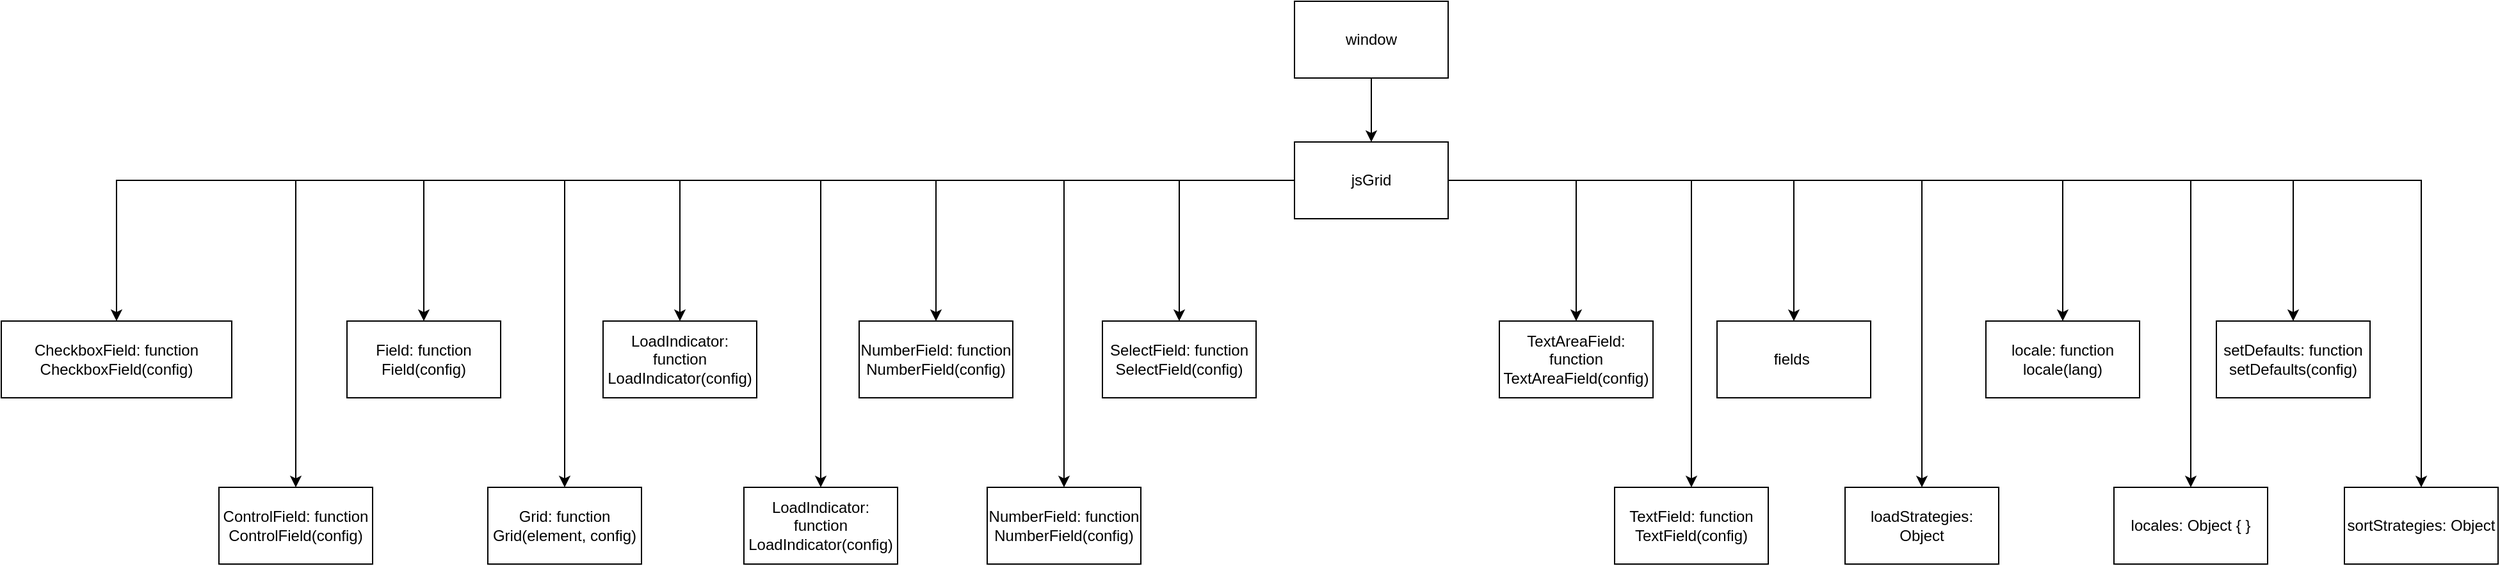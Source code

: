 <mxfile version="14.1.8" type="github">
  <diagram id="D52wYUwa7AdppvzgQ1sX" name="第 1 页">
    <mxGraphModel dx="1819" dy="563" grid="1" gridSize="10" guides="1" tooltips="1" connect="1" arrows="1" fold="1" page="1" pageScale="1" pageWidth="827" pageHeight="1169" math="0" shadow="0">
      <root>
        <mxCell id="0" />
        <mxCell id="1" parent="0" />
        <mxCell id="gMsHHSpNyxdrCpWEvyL_-3" value="" style="edgeStyle=orthogonalEdgeStyle;rounded=0;orthogonalLoop=1;jettySize=auto;html=1;" edge="1" parent="1" source="gMsHHSpNyxdrCpWEvyL_-1" target="gMsHHSpNyxdrCpWEvyL_-2">
          <mxGeometry relative="1" as="geometry" />
        </mxCell>
        <mxCell id="gMsHHSpNyxdrCpWEvyL_-1" value="window" style="rounded=0;whiteSpace=wrap;html=1;" vertex="1" parent="1">
          <mxGeometry x="340" y="120" width="120" height="60" as="geometry" />
        </mxCell>
        <mxCell id="gMsHHSpNyxdrCpWEvyL_-5" value="" style="edgeStyle=orthogonalEdgeStyle;rounded=0;orthogonalLoop=1;jettySize=auto;html=1;" edge="1" parent="1" source="gMsHHSpNyxdrCpWEvyL_-2" target="gMsHHSpNyxdrCpWEvyL_-4">
          <mxGeometry relative="1" as="geometry" />
        </mxCell>
        <mxCell id="gMsHHSpNyxdrCpWEvyL_-8" value="" style="edgeStyle=orthogonalEdgeStyle;rounded=0;orthogonalLoop=1;jettySize=auto;html=1;" edge="1" parent="1" source="gMsHHSpNyxdrCpWEvyL_-2" target="gMsHHSpNyxdrCpWEvyL_-7">
          <mxGeometry relative="1" as="geometry" />
        </mxCell>
        <mxCell id="gMsHHSpNyxdrCpWEvyL_-10" value="" style="edgeStyle=orthogonalEdgeStyle;rounded=0;orthogonalLoop=1;jettySize=auto;html=1;" edge="1" parent="1" source="gMsHHSpNyxdrCpWEvyL_-2" target="gMsHHSpNyxdrCpWEvyL_-9">
          <mxGeometry relative="1" as="geometry" />
        </mxCell>
        <mxCell id="gMsHHSpNyxdrCpWEvyL_-12" value="" style="edgeStyle=orthogonalEdgeStyle;rounded=0;orthogonalLoop=1;jettySize=auto;html=1;" edge="1" parent="1" source="gMsHHSpNyxdrCpWEvyL_-2" target="gMsHHSpNyxdrCpWEvyL_-11">
          <mxGeometry relative="1" as="geometry" />
        </mxCell>
        <mxCell id="gMsHHSpNyxdrCpWEvyL_-14" value="" style="edgeStyle=orthogonalEdgeStyle;rounded=0;orthogonalLoop=1;jettySize=auto;html=1;" edge="1" parent="1" source="gMsHHSpNyxdrCpWEvyL_-2" target="gMsHHSpNyxdrCpWEvyL_-13">
          <mxGeometry relative="1" as="geometry" />
        </mxCell>
        <mxCell id="gMsHHSpNyxdrCpWEvyL_-16" value="" style="edgeStyle=orthogonalEdgeStyle;rounded=0;orthogonalLoop=1;jettySize=auto;html=1;" edge="1" parent="1" source="gMsHHSpNyxdrCpWEvyL_-2" target="gMsHHSpNyxdrCpWEvyL_-15">
          <mxGeometry relative="1" as="geometry" />
        </mxCell>
        <mxCell id="gMsHHSpNyxdrCpWEvyL_-18" value="" style="edgeStyle=orthogonalEdgeStyle;rounded=0;orthogonalLoop=1;jettySize=auto;html=1;" edge="1" parent="1" source="gMsHHSpNyxdrCpWEvyL_-2" target="gMsHHSpNyxdrCpWEvyL_-17">
          <mxGeometry relative="1" as="geometry" />
        </mxCell>
        <mxCell id="gMsHHSpNyxdrCpWEvyL_-20" value="" style="edgeStyle=orthogonalEdgeStyle;rounded=0;orthogonalLoop=1;jettySize=auto;html=1;" edge="1" parent="1" source="gMsHHSpNyxdrCpWEvyL_-2" target="gMsHHSpNyxdrCpWEvyL_-19">
          <mxGeometry relative="1" as="geometry" />
        </mxCell>
        <mxCell id="gMsHHSpNyxdrCpWEvyL_-22" value="" style="edgeStyle=orthogonalEdgeStyle;rounded=0;orthogonalLoop=1;jettySize=auto;html=1;" edge="1" parent="1" source="gMsHHSpNyxdrCpWEvyL_-2" target="gMsHHSpNyxdrCpWEvyL_-21">
          <mxGeometry relative="1" as="geometry" />
        </mxCell>
        <mxCell id="gMsHHSpNyxdrCpWEvyL_-24" value="" style="edgeStyle=orthogonalEdgeStyle;rounded=0;orthogonalLoop=1;jettySize=auto;html=1;" edge="1" parent="1" source="gMsHHSpNyxdrCpWEvyL_-2" target="gMsHHSpNyxdrCpWEvyL_-23">
          <mxGeometry relative="1" as="geometry" />
        </mxCell>
        <mxCell id="gMsHHSpNyxdrCpWEvyL_-26" value="" style="edgeStyle=orthogonalEdgeStyle;rounded=0;orthogonalLoop=1;jettySize=auto;html=1;" edge="1" parent="1" source="gMsHHSpNyxdrCpWEvyL_-2" target="gMsHHSpNyxdrCpWEvyL_-25">
          <mxGeometry relative="1" as="geometry" />
        </mxCell>
        <mxCell id="gMsHHSpNyxdrCpWEvyL_-28" value="" style="edgeStyle=orthogonalEdgeStyle;rounded=0;orthogonalLoop=1;jettySize=auto;html=1;" edge="1" parent="1" source="gMsHHSpNyxdrCpWEvyL_-2" target="gMsHHSpNyxdrCpWEvyL_-27">
          <mxGeometry relative="1" as="geometry" />
        </mxCell>
        <mxCell id="gMsHHSpNyxdrCpWEvyL_-30" value="" style="edgeStyle=orthogonalEdgeStyle;rounded=0;orthogonalLoop=1;jettySize=auto;html=1;" edge="1" parent="1" source="gMsHHSpNyxdrCpWEvyL_-2" target="gMsHHSpNyxdrCpWEvyL_-29">
          <mxGeometry relative="1" as="geometry" />
        </mxCell>
        <mxCell id="gMsHHSpNyxdrCpWEvyL_-32" value="" style="edgeStyle=orthogonalEdgeStyle;rounded=0;orthogonalLoop=1;jettySize=auto;html=1;" edge="1" parent="1" source="gMsHHSpNyxdrCpWEvyL_-2" target="gMsHHSpNyxdrCpWEvyL_-31">
          <mxGeometry relative="1" as="geometry" />
        </mxCell>
        <mxCell id="gMsHHSpNyxdrCpWEvyL_-34" value="" style="edgeStyle=orthogonalEdgeStyle;rounded=0;orthogonalLoop=1;jettySize=auto;html=1;" edge="1" parent="1" source="gMsHHSpNyxdrCpWEvyL_-2" target="gMsHHSpNyxdrCpWEvyL_-33">
          <mxGeometry relative="1" as="geometry" />
        </mxCell>
        <mxCell id="gMsHHSpNyxdrCpWEvyL_-36" value="" style="edgeStyle=orthogonalEdgeStyle;rounded=0;orthogonalLoop=1;jettySize=auto;html=1;" edge="1" parent="1" source="gMsHHSpNyxdrCpWEvyL_-2" target="gMsHHSpNyxdrCpWEvyL_-35">
          <mxGeometry relative="1" as="geometry" />
        </mxCell>
        <mxCell id="gMsHHSpNyxdrCpWEvyL_-38" value="" style="edgeStyle=orthogonalEdgeStyle;rounded=0;orthogonalLoop=1;jettySize=auto;html=1;" edge="1" parent="1" source="gMsHHSpNyxdrCpWEvyL_-2" target="gMsHHSpNyxdrCpWEvyL_-37">
          <mxGeometry relative="1" as="geometry" />
        </mxCell>
        <mxCell id="gMsHHSpNyxdrCpWEvyL_-2" value="jsGrid" style="whiteSpace=wrap;html=1;rounded=0;" vertex="1" parent="1">
          <mxGeometry x="340" y="230" width="120" height="60" as="geometry" />
        </mxCell>
        <mxCell id="gMsHHSpNyxdrCpWEvyL_-4" value="&lt;span class=&quot;message-body-wrapper&quot;&gt;&lt;span class=&quot;message-flex-body&quot;&gt;&lt;span class=&quot;message-body devtools-monospace&quot;&gt;&lt;span class=&quot;object-label&quot;&gt;CheckboxField&lt;/span&gt;&lt;span class=&quot;object-delimiter&quot;&gt;: &lt;/span&gt;&lt;span class=&quot;objectBox objectBox-function&quot; dir=&quot;ltr&quot;&gt;&lt;span class=&quot;objectTitle&quot;&gt;function &lt;/span&gt;CheckboxField(&lt;span class=&quot;param&quot;&gt;config&lt;/span&gt;)&lt;/span&gt;&lt;/span&gt;&lt;/span&gt;&lt;/span&gt;" style="whiteSpace=wrap;html=1;rounded=0;" vertex="1" parent="1">
          <mxGeometry x="-670" y="370" width="180" height="60" as="geometry" />
        </mxCell>
        <mxCell id="gMsHHSpNyxdrCpWEvyL_-7" value="&lt;span class=&quot;message-body-wrapper&quot;&gt;&lt;span class=&quot;message-flex-body&quot;&gt;&lt;span class=&quot;message-body devtools-monospace&quot;&gt;&lt;span class=&quot;object-label&quot;&gt;ControlField&lt;/span&gt;&lt;span class=&quot;object-delimiter&quot;&gt;: &lt;/span&gt;&lt;span class=&quot;objectBox objectBox-function&quot; dir=&quot;ltr&quot;&gt;&lt;span class=&quot;objectTitle&quot;&gt;function &lt;/span&gt;ControlField(&lt;span class=&quot;param&quot;&gt;config&lt;/span&gt;)&lt;/span&gt;&lt;/span&gt;&lt;/span&gt;&lt;/span&gt;" style="whiteSpace=wrap;html=1;rounded=0;" vertex="1" parent="1">
          <mxGeometry x="-500" y="500" width="120" height="60" as="geometry" />
        </mxCell>
        <mxCell id="gMsHHSpNyxdrCpWEvyL_-9" value="&lt;span class=&quot;message-body-wrapper&quot;&gt;&lt;span class=&quot;message-flex-body&quot;&gt;&lt;span class=&quot;message-body devtools-monospace&quot;&gt;&lt;span class=&quot;object-label&quot;&gt;Field&lt;/span&gt;&lt;span class=&quot;object-delimiter&quot;&gt;: &lt;/span&gt;&lt;span class=&quot;objectBox objectBox-function&quot; dir=&quot;ltr&quot;&gt;&lt;span class=&quot;objectTitle&quot;&gt;function &lt;/span&gt;Field(&lt;span class=&quot;param&quot;&gt;config&lt;/span&gt;)&lt;/span&gt;&lt;/span&gt;&lt;/span&gt;&lt;/span&gt;" style="whiteSpace=wrap;html=1;rounded=0;" vertex="1" parent="1">
          <mxGeometry x="-400" y="370" width="120" height="60" as="geometry" />
        </mxCell>
        <mxCell id="gMsHHSpNyxdrCpWEvyL_-11" value="&lt;span class=&quot;message-body-wrapper&quot;&gt;&lt;span class=&quot;message-flex-body&quot;&gt;&lt;span class=&quot;message-body devtools-monospace&quot;&gt;&lt;span class=&quot;object-label&quot;&gt;Grid&lt;/span&gt;&lt;span class=&quot;object-delimiter&quot;&gt;: &lt;/span&gt;&lt;span class=&quot;objectBox objectBox-function&quot; dir=&quot;ltr&quot;&gt;&lt;span class=&quot;objectTitle&quot;&gt;function &lt;/span&gt;Grid(&lt;span class=&quot;param&quot;&gt;element&lt;/span&gt;&lt;span class=&quot;delimiter&quot;&gt;, &lt;/span&gt;&lt;span class=&quot;param&quot;&gt;config&lt;/span&gt;)&lt;/span&gt;&lt;/span&gt;&lt;/span&gt;&lt;/span&gt;" style="whiteSpace=wrap;html=1;rounded=0;" vertex="1" parent="1">
          <mxGeometry x="-290" y="500" width="120" height="60" as="geometry" />
        </mxCell>
        <mxCell id="gMsHHSpNyxdrCpWEvyL_-13" value="&lt;span class=&quot;message-body-wrapper&quot;&gt;&lt;span class=&quot;message-flex-body&quot;&gt;&lt;span class=&quot;message-body devtools-monospace&quot;&gt;&lt;span class=&quot;object-label&quot;&gt;LoadIndicator&lt;/span&gt;&lt;span class=&quot;object-delimiter&quot;&gt;: &lt;/span&gt;&lt;span class=&quot;objectBox objectBox-function&quot; dir=&quot;ltr&quot;&gt;&lt;span class=&quot;objectTitle&quot;&gt;function &lt;/span&gt;LoadIndicator(&lt;span class=&quot;param&quot;&gt;config&lt;/span&gt;)&lt;/span&gt;&lt;/span&gt;&lt;/span&gt;&lt;/span&gt;" style="whiteSpace=wrap;html=1;rounded=0;" vertex="1" parent="1">
          <mxGeometry x="-200" y="370" width="120" height="60" as="geometry" />
        </mxCell>
        <mxCell id="gMsHHSpNyxdrCpWEvyL_-15" value="&lt;span class=&quot;message-body-wrapper&quot;&gt;&lt;span class=&quot;message-flex-body&quot;&gt;&lt;span class=&quot;message-body devtools-monospace&quot;&gt;&lt;span class=&quot;object-label&quot;&gt;LoadIndicator&lt;/span&gt;&lt;span class=&quot;object-delimiter&quot;&gt;: &lt;/span&gt;&lt;span class=&quot;objectBox objectBox-function&quot; dir=&quot;ltr&quot;&gt;&lt;span class=&quot;objectTitle&quot;&gt;function &lt;/span&gt;LoadIndicator(&lt;span class=&quot;param&quot;&gt;config&lt;/span&gt;)&lt;/span&gt;&lt;/span&gt;&lt;/span&gt;&lt;/span&gt;" style="whiteSpace=wrap;html=1;rounded=0;" vertex="1" parent="1">
          <mxGeometry x="-90" y="500" width="120" height="60" as="geometry" />
        </mxCell>
        <mxCell id="gMsHHSpNyxdrCpWEvyL_-17" value="&lt;span class=&quot;message-body-wrapper&quot;&gt;&lt;span class=&quot;message-flex-body&quot;&gt;&lt;span class=&quot;message-body devtools-monospace&quot;&gt;&lt;span class=&quot;object-label&quot;&gt;NumberField&lt;/span&gt;&lt;span class=&quot;object-delimiter&quot;&gt;: &lt;/span&gt;&lt;span class=&quot;objectBox objectBox-function&quot; dir=&quot;ltr&quot;&gt;&lt;span class=&quot;objectTitle&quot;&gt;function &lt;/span&gt;NumberField(&lt;span class=&quot;param&quot;&gt;config&lt;/span&gt;)&lt;/span&gt;&lt;/span&gt;&lt;/span&gt;&lt;/span&gt;" style="whiteSpace=wrap;html=1;rounded=0;" vertex="1" parent="1">
          <mxGeometry y="370" width="120" height="60" as="geometry" />
        </mxCell>
        <mxCell id="gMsHHSpNyxdrCpWEvyL_-19" value="&lt;span class=&quot;message-body-wrapper&quot;&gt;&lt;span class=&quot;message-flex-body&quot;&gt;&lt;span class=&quot;message-body devtools-monospace&quot;&gt;&lt;span class=&quot;object-label&quot;&gt;NumberField&lt;/span&gt;&lt;span class=&quot;object-delimiter&quot;&gt;: &lt;/span&gt;&lt;span class=&quot;objectBox objectBox-function&quot; dir=&quot;ltr&quot;&gt;&lt;span class=&quot;objectTitle&quot;&gt;function &lt;/span&gt;NumberField(&lt;span class=&quot;param&quot;&gt;config&lt;/span&gt;)&lt;/span&gt;&lt;/span&gt;&lt;/span&gt;&lt;/span&gt;" style="whiteSpace=wrap;html=1;rounded=0;" vertex="1" parent="1">
          <mxGeometry x="100" y="500" width="120" height="60" as="geometry" />
        </mxCell>
        <mxCell id="gMsHHSpNyxdrCpWEvyL_-21" value="&lt;span class=&quot;message-body-wrapper&quot;&gt;&lt;span class=&quot;message-flex-body&quot;&gt;&lt;span class=&quot;message-body devtools-monospace&quot;&gt;&lt;span class=&quot;object-label&quot;&gt;SelectField&lt;/span&gt;&lt;span class=&quot;object-delimiter&quot;&gt;: &lt;/span&gt;&lt;span class=&quot;objectBox objectBox-function&quot; dir=&quot;ltr&quot;&gt;&lt;span class=&quot;objectTitle&quot;&gt;function &lt;/span&gt;SelectField(&lt;span class=&quot;param&quot;&gt;config&lt;/span&gt;)&lt;/span&gt;&lt;/span&gt;&lt;/span&gt;&lt;/span&gt;" style="whiteSpace=wrap;html=1;rounded=0;" vertex="1" parent="1">
          <mxGeometry x="190" y="370" width="120" height="60" as="geometry" />
        </mxCell>
        <mxCell id="gMsHHSpNyxdrCpWEvyL_-23" value="&lt;span class=&quot;message-body-wrapper&quot;&gt;&lt;span class=&quot;message-flex-body&quot;&gt;&lt;span class=&quot;message-body devtools-monospace&quot;&gt;&lt;span class=&quot;object-label&quot;&gt;TextAreaField&lt;/span&gt;&lt;span class=&quot;object-delimiter&quot;&gt;: &lt;/span&gt;&lt;span class=&quot;objectBox objectBox-function&quot; dir=&quot;ltr&quot;&gt;&lt;span class=&quot;objectTitle&quot;&gt;function &lt;/span&gt;TextAreaField(&lt;span class=&quot;param&quot;&gt;config&lt;/span&gt;)&lt;/span&gt;&lt;/span&gt;&lt;/span&gt;&lt;/span&gt;" style="whiteSpace=wrap;html=1;rounded=0;" vertex="1" parent="1">
          <mxGeometry x="500" y="370" width="120" height="60" as="geometry" />
        </mxCell>
        <mxCell id="gMsHHSpNyxdrCpWEvyL_-25" value="&lt;span class=&quot;message-body-wrapper&quot;&gt;&lt;span class=&quot;message-flex-body&quot;&gt;&lt;span class=&quot;message-body devtools-monospace&quot;&gt;&lt;span class=&quot;object-label&quot;&gt;TextField&lt;/span&gt;&lt;span class=&quot;object-delimiter&quot;&gt;: &lt;/span&gt;&lt;span class=&quot;objectBox objectBox-function&quot; dir=&quot;ltr&quot;&gt;&lt;span class=&quot;objectTitle&quot;&gt;function &lt;/span&gt;TextField(&lt;span class=&quot;param&quot;&gt;config&lt;/span&gt;)&lt;/span&gt;&lt;/span&gt;&lt;/span&gt;&lt;/span&gt;" style="whiteSpace=wrap;html=1;rounded=0;" vertex="1" parent="1">
          <mxGeometry x="590" y="500" width="120" height="60" as="geometry" />
        </mxCell>
        <mxCell id="gMsHHSpNyxdrCpWEvyL_-27" value="&lt;span class=&quot;message-body-wrapper&quot;&gt;&lt;span class=&quot;message-flex-body&quot;&gt;&lt;span class=&quot;message-body devtools-monospace&quot;&gt;&lt;span class=&quot;object-label&quot;&gt;fields&lt;/span&gt;&lt;span class=&quot;object-delimiter&quot;&gt;&amp;nbsp;&lt;/span&gt;&lt;span class=&quot;objectBox objectBox-object&quot;&gt;&lt;span class=&quot;objectTitle&quot;&gt;&lt;/span&gt;&lt;/span&gt;&lt;/span&gt;&lt;/span&gt;&lt;/span&gt;" style="whiteSpace=wrap;html=1;rounded=0;" vertex="1" parent="1">
          <mxGeometry x="670" y="370" width="120" height="60" as="geometry" />
        </mxCell>
        <mxCell id="gMsHHSpNyxdrCpWEvyL_-29" value="&lt;span class=&quot;message-body-wrapper&quot;&gt;&lt;span class=&quot;message-flex-body&quot;&gt;&lt;span class=&quot;message-body devtools-monospace&quot;&gt;&lt;span class=&quot;object-label&quot;&gt;loadStrategies&lt;/span&gt;&lt;span class=&quot;object-delimiter&quot;&gt;: &lt;/span&gt;&lt;span class=&quot;objectBox objectBox-object&quot;&gt;&lt;span class=&quot;objectTitle&quot;&gt;Object&lt;/span&gt;&lt;/span&gt;&lt;/span&gt;&lt;/span&gt;&lt;/span&gt;" style="whiteSpace=wrap;html=1;rounded=0;" vertex="1" parent="1">
          <mxGeometry x="770" y="500" width="120" height="60" as="geometry" />
        </mxCell>
        <mxCell id="gMsHHSpNyxdrCpWEvyL_-31" value="&lt;span class=&quot;message-body-wrapper&quot;&gt;&lt;span class=&quot;message-flex-body&quot;&gt;&lt;span class=&quot;message-body devtools-monospace&quot;&gt;&lt;span class=&quot;object-label&quot;&gt;locale&lt;/span&gt;&lt;span class=&quot;object-delimiter&quot;&gt;: &lt;/span&gt;&lt;span class=&quot;objectBox objectBox-function&quot; dir=&quot;ltr&quot;&gt;&lt;span class=&quot;objectTitle&quot;&gt;function &lt;/span&gt;locale(&lt;span class=&quot;param&quot;&gt;lang&lt;/span&gt;)&lt;/span&gt;&lt;/span&gt;&lt;/span&gt;&lt;/span&gt;" style="whiteSpace=wrap;html=1;rounded=0;" vertex="1" parent="1">
          <mxGeometry x="880" y="370" width="120" height="60" as="geometry" />
        </mxCell>
        <mxCell id="gMsHHSpNyxdrCpWEvyL_-33" value="&lt;span class=&quot;message-body-wrapper&quot;&gt;&lt;span class=&quot;message-flex-body&quot;&gt;&lt;span class=&quot;message-body devtools-monospace&quot;&gt;&lt;span class=&quot;object-label&quot;&gt;locales&lt;/span&gt;&lt;span class=&quot;object-delimiter&quot;&gt;: &lt;/span&gt;&lt;span class=&quot;objectBox objectBox-object&quot;&gt;&lt;span class=&quot;objectTitle&quot;&gt;Object&lt;/span&gt;&lt;span class=&quot;objectLeftBrace&quot;&gt; { &lt;/span&gt;&lt;span class=&quot;objectRightBrace&quot;&gt; }&lt;/span&gt;&lt;/span&gt;&lt;/span&gt;&lt;/span&gt;&lt;/span&gt;" style="whiteSpace=wrap;html=1;rounded=0;" vertex="1" parent="1">
          <mxGeometry x="980" y="500" width="120" height="60" as="geometry" />
        </mxCell>
        <mxCell id="gMsHHSpNyxdrCpWEvyL_-35" value="&lt;span class=&quot;message-body-wrapper&quot;&gt;&lt;span class=&quot;message-flex-body&quot;&gt;&lt;span class=&quot;message-body devtools-monospace&quot;&gt;&lt;span class=&quot;object-label&quot;&gt;setDefaults&lt;/span&gt;&lt;span class=&quot;object-delimiter&quot;&gt;: &lt;/span&gt;&lt;span class=&quot;objectBox objectBox-function&quot; dir=&quot;ltr&quot;&gt;&lt;span class=&quot;objectTitle&quot;&gt;function &lt;/span&gt;setDefaults(&lt;span class=&quot;param&quot;&gt;config&lt;/span&gt;)&lt;/span&gt;&lt;/span&gt;&lt;/span&gt;&lt;/span&gt;" style="whiteSpace=wrap;html=1;rounded=0;" vertex="1" parent="1">
          <mxGeometry x="1060" y="370" width="120" height="60" as="geometry" />
        </mxCell>
        <mxCell id="gMsHHSpNyxdrCpWEvyL_-37" value="&lt;span class=&quot;message-body-wrapper&quot;&gt;&lt;span class=&quot;message-flex-body&quot;&gt;&lt;span class=&quot;message-body devtools-monospace&quot;&gt;&lt;span class=&quot;object-label&quot;&gt;sortStrategies&lt;/span&gt;&lt;span class=&quot;object-delimiter&quot;&gt;: &lt;/span&gt;&lt;span class=&quot;objectBox objectBox-object&quot;&gt;&lt;span class=&quot;objectTitle&quot;&gt;Object&lt;/span&gt;&lt;span class=&quot;objectLeftBrace&quot;&gt;&lt;/span&gt;&lt;/span&gt;&lt;/span&gt;&lt;/span&gt;&lt;/span&gt;" style="whiteSpace=wrap;html=1;rounded=0;" vertex="1" parent="1">
          <mxGeometry x="1160" y="500" width="120" height="60" as="geometry" />
        </mxCell>
      </root>
    </mxGraphModel>
  </diagram>
</mxfile>
